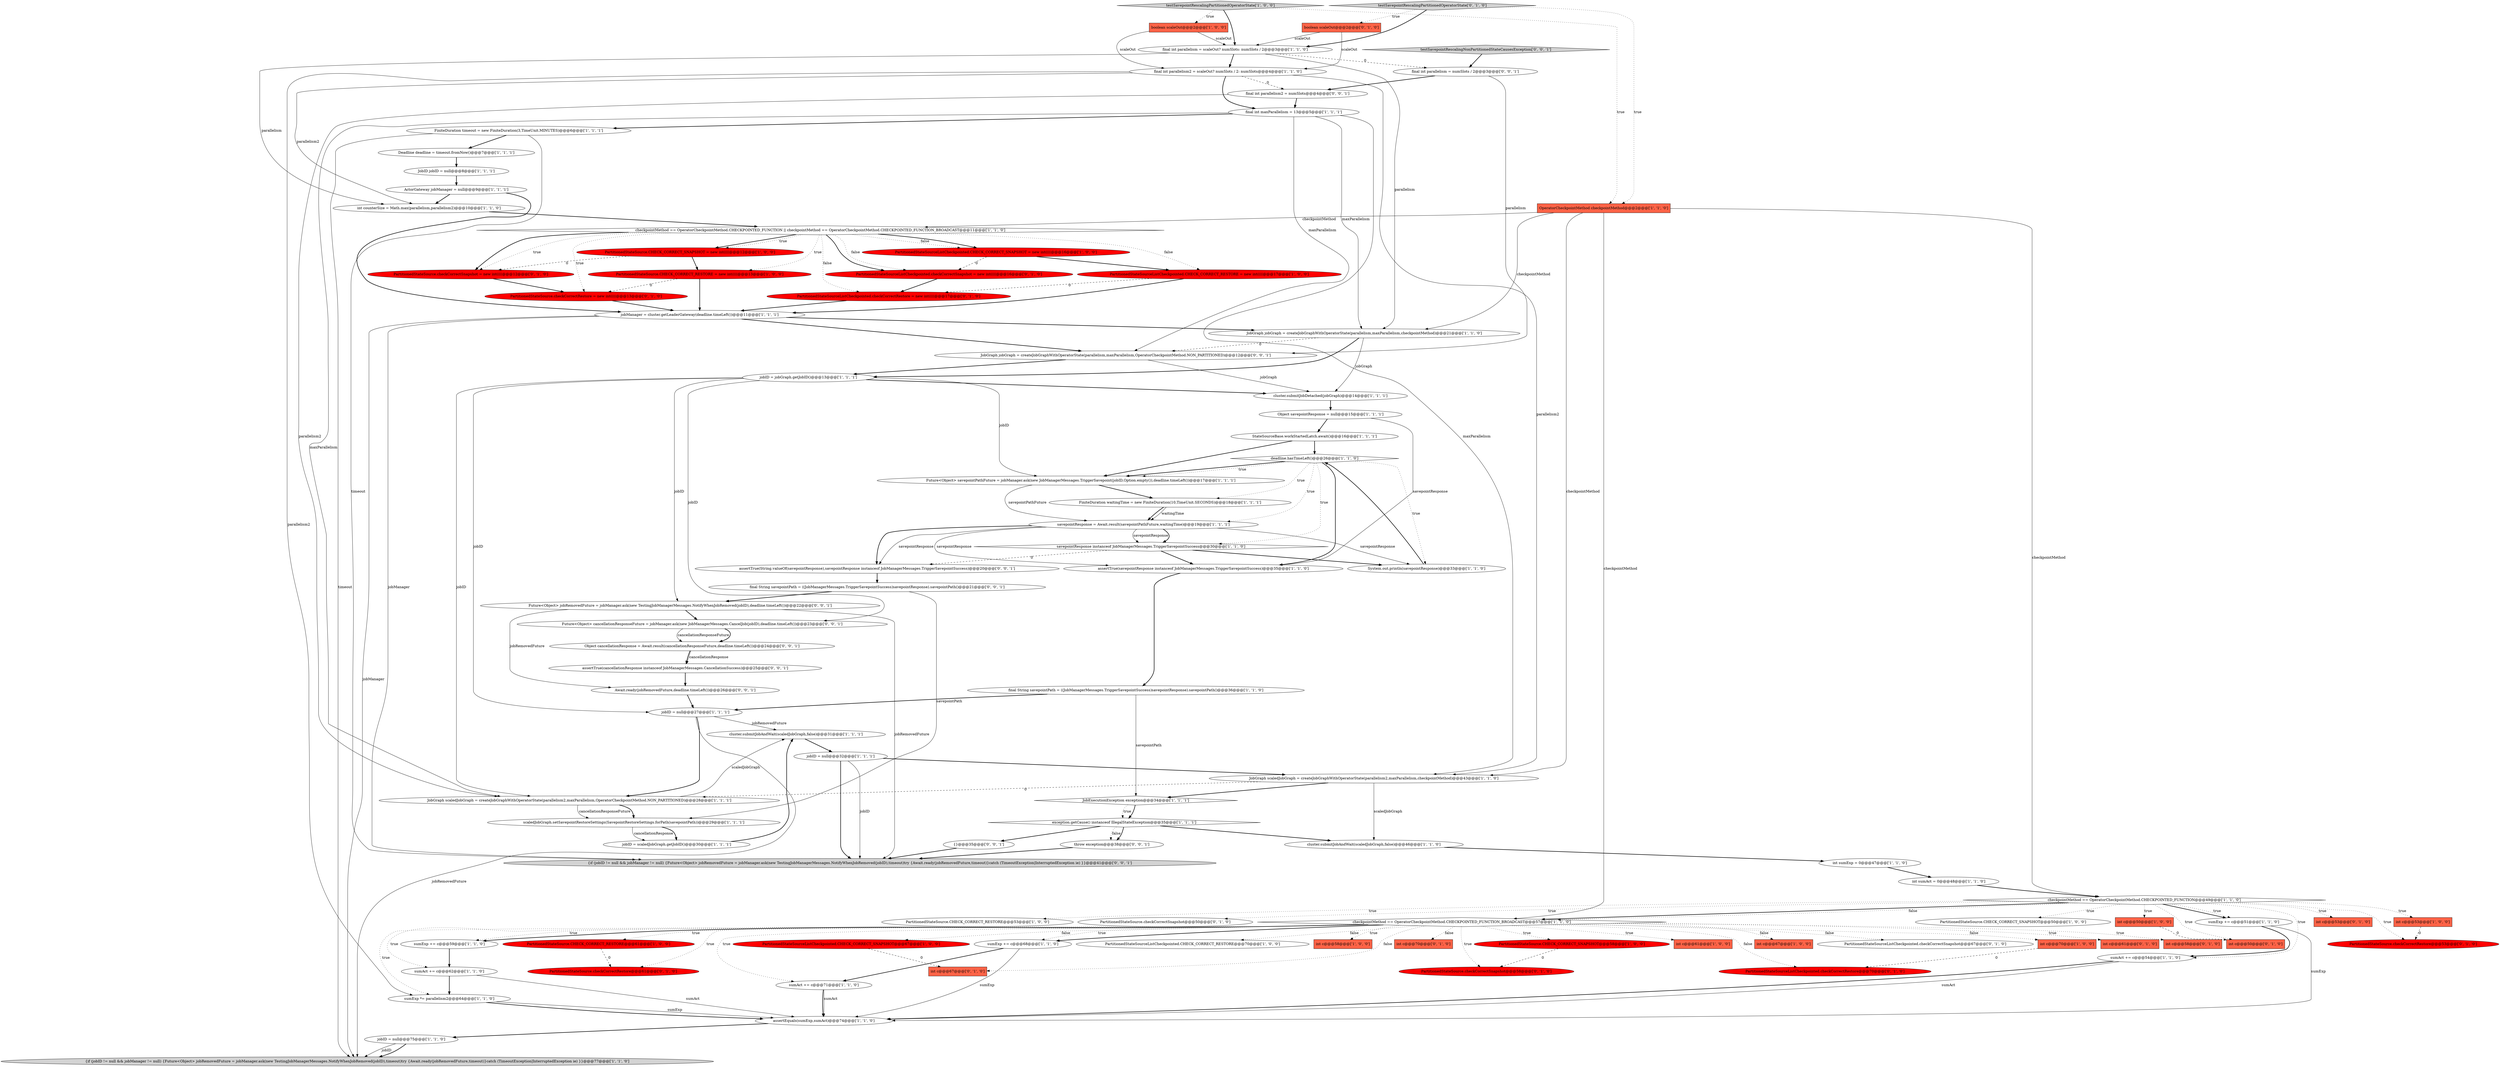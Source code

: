 digraph {
48 [style = filled, label = "JobExecutionException exception@@@34@@@['1', '1', '1']", fillcolor = white, shape = diamond image = "AAA0AAABBB1BBB"];
44 [style = filled, label = "FiniteDuration timeout = new FiniteDuration(3,TimeUnit.MINUTES)@@@6@@@['1', '1', '1']", fillcolor = white, shape = ellipse image = "AAA0AAABBB1BBB"];
75 [style = filled, label = "PartitionedStateSource.checkCorrectRestore@@@53@@@['0', '1', '0']", fillcolor = red, shape = ellipse image = "AAA1AAABBB2BBB"];
90 [style = filled, label = "final int parallelism = numSlots / 2@@@3@@@['0', '0', '1']", fillcolor = white, shape = ellipse image = "AAA0AAABBB3BBB"];
43 [style = filled, label = "jobID = null@@@32@@@['1', '1', '1']", fillcolor = white, shape = ellipse image = "AAA0AAABBB1BBB"];
72 [style = filled, label = "int c@@@53@@@['0', '1', '0']", fillcolor = tomato, shape = box image = "AAA0AAABBB2BBB"];
78 [style = filled, label = "PartitionedStateSource.checkCorrectSnapshot = new int((((@@@12@@@['0', '1', '0']", fillcolor = red, shape = ellipse image = "AAA1AAABBB2BBB"];
46 [style = filled, label = "cluster.submitJobAndWait(scaledJobGraph,false)@@@31@@@['1', '1', '1']", fillcolor = white, shape = ellipse image = "AAA0AAABBB1BBB"];
70 [style = filled, label = "int c@@@50@@@['0', '1', '0']", fillcolor = tomato, shape = box image = "AAA1AAABBB2BBB"];
50 [style = filled, label = "checkpointMethod == OperatorCheckpointMethod.CHECKPOINTED_FUNCTION@@@49@@@['1', '1', '0']", fillcolor = white, shape = diamond image = "AAA0AAABBB1BBB"];
93 [style = filled, label = "JobGraph jobGraph = createJobGraphWithOperatorState(parallelism,maxParallelism,OperatorCheckpointMethod.NON_PARTITIONED)@@@12@@@['0', '0', '1']", fillcolor = white, shape = ellipse image = "AAA0AAABBB3BBB"];
5 [style = filled, label = "final int parallelism = scaleOut? numSlots: numSlots / 2@@@3@@@['1', '1', '0']", fillcolor = white, shape = ellipse image = "AAA0AAABBB1BBB"];
58 [style = filled, label = "int c@@@53@@@['1', '0', '0']", fillcolor = tomato, shape = box image = "AAA1AAABBB1BBB"];
94 [style = filled, label = "assertTrue(String.valueOf(savepointResponse),savepointResponse instanceof JobManagerMessages.TriggerSavepointSuccess)@@@20@@@['0', '0', '1']", fillcolor = white, shape = ellipse image = "AAA0AAABBB3BBB"];
84 [style = filled, label = "{}@@@35@@@['0', '0', '1']", fillcolor = white, shape = ellipse image = "AAA0AAABBB3BBB"];
87 [style = filled, label = "Await.ready(jobRemovedFuture,deadline.timeLeft())@@@26@@@['0', '0', '1']", fillcolor = white, shape = ellipse image = "AAA0AAABBB3BBB"];
56 [style = filled, label = "jobID = scaledJobGraph.getJobID()@@@30@@@['1', '1', '1']", fillcolor = white, shape = ellipse image = "AAA0AAABBB1BBB"];
37 [style = filled, label = "final int maxParallelism = 13@@@5@@@['1', '1', '1']", fillcolor = white, shape = ellipse image = "AAA0AAABBB1BBB"];
71 [style = filled, label = "PartitionedStateSourceListCheckpointed.checkCorrectSnapshot@@@67@@@['0', '1', '0']", fillcolor = white, shape = ellipse image = "AAA0AAABBB2BBB"];
30 [style = filled, label = "int c@@@70@@@['1', '0', '0']", fillcolor = tomato, shape = box image = "AAA1AAABBB1BBB"];
73 [style = filled, label = "PartitionedStateSource.checkCorrectRestore = new int((((@@@13@@@['0', '1', '0']", fillcolor = red, shape = ellipse image = "AAA1AAABBB2BBB"];
77 [style = filled, label = "PartitionedStateSourceListCheckpointed.checkCorrectSnapshot = new int((((@@@16@@@['0', '1', '0']", fillcolor = red, shape = ellipse image = "AAA1AAABBB2BBB"];
83 [style = filled, label = "int c@@@67@@@['0', '1', '0']", fillcolor = tomato, shape = box image = "AAA1AAABBB2BBB"];
18 [style = filled, label = "PartitionedStateSource.CHECK_CORRECT_SNAPSHOT = new int((((@@@12@@@['1', '0', '0']", fillcolor = red, shape = ellipse image = "AAA1AAABBB1BBB"];
0 [style = filled, label = "System.out.println(savepointResponse)@@@33@@@['1', '1', '0']", fillcolor = white, shape = ellipse image = "AAA0AAABBB1BBB"];
39 [style = filled, label = "sumExp += c@@@51@@@['1', '1', '0']", fillcolor = white, shape = ellipse image = "AAA0AAABBB1BBB"];
67 [style = filled, label = "int c@@@61@@@['0', '1', '0']", fillcolor = tomato, shape = box image = "AAA0AAABBB2BBB"];
59 [style = filled, label = "scaledJobGraph.setSavepointRestoreSettings(SavepointRestoreSettings.forPath(savepointPath))@@@29@@@['1', '1', '1']", fillcolor = white, shape = ellipse image = "AAA0AAABBB1BBB"];
57 [style = filled, label = "int sumExp = 0@@@47@@@['1', '1', '0']", fillcolor = white, shape = ellipse image = "AAA0AAABBB1BBB"];
3 [style = filled, label = "PartitionedStateSource.CHECK_CORRECT_RESTORE@@@53@@@['1', '0', '0']", fillcolor = white, shape = ellipse image = "AAA0AAABBB1BBB"];
29 [style = filled, label = "Deadline deadline = timeout.fromNow()@@@7@@@['1', '1', '1']", fillcolor = white, shape = ellipse image = "AAA0AAABBB1BBB"];
53 [style = filled, label = "JobGraph scaledJobGraph = createJobGraphWithOperatorState(parallelism2,maxParallelism,OperatorCheckpointMethod.NON_PARTITIONED)@@@28@@@['1', '1', '1']", fillcolor = white, shape = ellipse image = "AAA0AAABBB1BBB"];
88 [style = filled, label = "final String savepointPath = ((JobManagerMessages.TriggerSavepointSuccess)savepointResponse).savepointPath()@@@21@@@['0', '0', '1']", fillcolor = white, shape = ellipse image = "AAA0AAABBB3BBB"];
33 [style = filled, label = "deadline.hasTimeLeft()@@@26@@@['1', '1', '0']", fillcolor = white, shape = diamond image = "AAA0AAABBB1BBB"];
10 [style = filled, label = "sumExp += c@@@68@@@['1', '1', '0']", fillcolor = white, shape = ellipse image = "AAA0AAABBB1BBB"];
31 [style = filled, label = "sumAct += c@@@71@@@['1', '1', '0']", fillcolor = white, shape = ellipse image = "AAA0AAABBB1BBB"];
80 [style = filled, label = "PartitionedStateSourceListCheckpointed.checkCorrectRestore = new int((((@@@17@@@['0', '1', '0']", fillcolor = red, shape = ellipse image = "AAA1AAABBB2BBB"];
69 [style = filled, label = "int c@@@58@@@['0', '1', '0']", fillcolor = tomato, shape = box image = "AAA0AAABBB2BBB"];
54 [style = filled, label = "PartitionedStateSource.CHECK_CORRECT_RESTORE@@@61@@@['1', '0', '0']", fillcolor = red, shape = ellipse image = "AAA1AAABBB1BBB"];
36 [style = filled, label = "checkpointMethod == OperatorCheckpointMethod.CHECKPOINTED_FUNCTION || checkpointMethod == OperatorCheckpointMethod.CHECKPOINTED_FUNCTION_BROADCAST@@@11@@@['1', '1', '0']", fillcolor = white, shape = diamond image = "AAA0AAABBB1BBB"];
47 [style = filled, label = "assertTrue(savepointResponse instanceof JobManagerMessages.TriggerSavepointSuccess)@@@35@@@['1', '1', '0']", fillcolor = white, shape = ellipse image = "AAA0AAABBB1BBB"];
65 [style = filled, label = "ActorGateway jobManager = null@@@9@@@['1', '1', '1']", fillcolor = white, shape = ellipse image = "AAA0AAABBB1BBB"];
89 [style = filled, label = "testSavepointRescalingNonPartitionedStateCausesException['0', '0', '1']", fillcolor = lightgray, shape = diamond image = "AAA0AAABBB3BBB"];
66 [style = filled, label = "PartitionedStateSource.checkCorrectSnapshot@@@50@@@['0', '1', '0']", fillcolor = white, shape = ellipse image = "AAA0AAABBB2BBB"];
32 [style = filled, label = "testSavepointRescalingPartitionedOperatorState['1', '0', '0']", fillcolor = lightgray, shape = diamond image = "AAA0AAABBB1BBB"];
68 [style = filled, label = "PartitionedStateSource.checkCorrectRestore@@@61@@@['0', '1', '0']", fillcolor = red, shape = ellipse image = "AAA1AAABBB2BBB"];
64 [style = filled, label = "final int parallelism2 = scaleOut? numSlots / 2: numSlots@@@4@@@['1', '1', '0']", fillcolor = white, shape = ellipse image = "AAA0AAABBB1BBB"];
38 [style = filled, label = "int sumAct = 0@@@48@@@['1', '1', '0']", fillcolor = white, shape = ellipse image = "AAA0AAABBB1BBB"];
9 [style = filled, label = "sumAct += c@@@54@@@['1', '1', '0']", fillcolor = white, shape = ellipse image = "AAA0AAABBB1BBB"];
2 [style = filled, label = "JobGraph jobGraph = createJobGraphWithOperatorState(parallelism,maxParallelism,checkpointMethod)@@@21@@@['1', '1', '0']", fillcolor = white, shape = ellipse image = "AAA0AAABBB1BBB"];
60 [style = filled, label = "PartitionedStateSourceListCheckpointed.CHECK_CORRECT_SNAPSHOT@@@67@@@['1', '0', '0']", fillcolor = red, shape = ellipse image = "AAA1AAABBB1BBB"];
24 [style = filled, label = "StateSourceBase.workStartedLatch.await()@@@16@@@['1', '1', '1']", fillcolor = white, shape = ellipse image = "AAA0AAABBB1BBB"];
97 [style = filled, label = "{if (jobID != null && jobManager != null) {Future<Object> jobRemovedFuture = jobManager.ask(new TestingJobManagerMessages.NotifyWhenJobRemoved(jobID),timeout)try {Await.ready(jobRemovedFuture,timeout)}catch (TimeoutException|InterruptedException ie) }}@@@41@@@['0', '0', '1']", fillcolor = lightgray, shape = ellipse image = "AAA0AAABBB3BBB"];
8 [style = filled, label = "PartitionedStateSource.CHECK_CORRECT_SNAPSHOT@@@50@@@['1', '0', '0']", fillcolor = white, shape = ellipse image = "AAA0AAABBB1BBB"];
4 [style = filled, label = "sumExp *= parallelism2@@@64@@@['1', '1', '0']", fillcolor = white, shape = ellipse image = "AAA0AAABBB1BBB"];
11 [style = filled, label = "boolean scaleOut@@@2@@@['1', '0', '0']", fillcolor = tomato, shape = box image = "AAA0AAABBB1BBB"];
45 [style = filled, label = "PartitionedStateSource.CHECK_CORRECT_SNAPSHOT@@@58@@@['1', '0', '0']", fillcolor = red, shape = ellipse image = "AAA1AAABBB1BBB"];
17 [style = filled, label = "cluster.submitJobAndWait(scaledJobGraph,false)@@@46@@@['1', '1', '0']", fillcolor = white, shape = ellipse image = "AAA0AAABBB1BBB"];
95 [style = filled, label = "final int parallelism2 = numSlots@@@4@@@['0', '0', '1']", fillcolor = white, shape = ellipse image = "AAA0AAABBB3BBB"];
1 [style = filled, label = "final String savepointPath = ((JobManagerMessages.TriggerSavepointSuccess)savepointResponse).savepointPath()@@@36@@@['1', '1', '0']", fillcolor = white, shape = ellipse image = "AAA0AAABBB1BBB"];
52 [style = filled, label = "FiniteDuration waitingTime = new FiniteDuration(10,TimeUnit.SECONDS)@@@18@@@['1', '1', '1']", fillcolor = white, shape = ellipse image = "AAA0AAABBB1BBB"];
21 [style = filled, label = "PartitionedStateSourceListCheckpointed.CHECK_CORRECT_SNAPSHOT = new int((((@@@16@@@['1', '0', '0']", fillcolor = red, shape = ellipse image = "AAA1AAABBB1BBB"];
42 [style = filled, label = "cluster.submitJobDetached(jobGraph)@@@14@@@['1', '1', '1']", fillcolor = white, shape = ellipse image = "AAA0AAABBB1BBB"];
25 [style = filled, label = "JobID jobID = null@@@8@@@['1', '1', '1']", fillcolor = white, shape = ellipse image = "AAA0AAABBB1BBB"];
86 [style = filled, label = "Future<Object> jobRemovedFuture = jobManager.ask(new TestingJobManagerMessages.NotifyWhenJobRemoved(jobID),deadline.timeLeft())@@@22@@@['0', '0', '1']", fillcolor = white, shape = ellipse image = "AAA0AAABBB3BBB"];
14 [style = filled, label = "PartitionedStateSourceListCheckpointed.CHECK_CORRECT_RESTORE@@@70@@@['1', '0', '0']", fillcolor = white, shape = ellipse image = "AAA0AAABBB1BBB"];
34 [style = filled, label = "int c@@@58@@@['1', '0', '0']", fillcolor = tomato, shape = box image = "AAA0AAABBB1BBB"];
79 [style = filled, label = "testSavepointRescalingPartitionedOperatorState['0', '1', '0']", fillcolor = lightgray, shape = diamond image = "AAA0AAABBB2BBB"];
92 [style = filled, label = "throw exception@@@38@@@['0', '0', '1']", fillcolor = white, shape = ellipse image = "AAA0AAABBB3BBB"];
82 [style = filled, label = "boolean scaleOut@@@2@@@['0', '1', '0']", fillcolor = tomato, shape = box image = "AAA0AAABBB2BBB"];
15 [style = filled, label = "int c@@@50@@@['1', '0', '0']", fillcolor = tomato, shape = box image = "AAA1AAABBB1BBB"];
16 [style = filled, label = "savepointResponse = Await.result(savepointPathFuture,waitingTime)@@@19@@@['1', '1', '1']", fillcolor = white, shape = ellipse image = "AAA0AAABBB1BBB"];
12 [style = filled, label = "OperatorCheckpointMethod checkpointMethod@@@2@@@['1', '1', '0']", fillcolor = tomato, shape = box image = "AAA0AAABBB1BBB"];
19 [style = filled, label = "savepointResponse instanceof JobManagerMessages.TriggerSavepointSuccess@@@30@@@['1', '1', '0']", fillcolor = white, shape = diamond image = "AAA0AAABBB1BBB"];
7 [style = filled, label = "int counterSize = Math.max(parallelism,parallelism2)@@@10@@@['1', '1', '0']", fillcolor = white, shape = ellipse image = "AAA0AAABBB1BBB"];
28 [style = filled, label = "checkpointMethod == OperatorCheckpointMethod.CHECKPOINTED_FUNCTION_BROADCAST@@@57@@@['1', '1', '0']", fillcolor = white, shape = diamond image = "AAA0AAABBB1BBB"];
63 [style = filled, label = "PartitionedStateSource.CHECK_CORRECT_RESTORE = new int((((@@@13@@@['1', '0', '0']", fillcolor = red, shape = ellipse image = "AAA1AAABBB1BBB"];
85 [style = filled, label = "Future<Object> cancellationResponseFuture = jobManager.ask(new JobManagerMessages.CancelJob(jobID),deadline.timeLeft())@@@23@@@['0', '0', '1']", fillcolor = white, shape = ellipse image = "AAA0AAABBB3BBB"];
41 [style = filled, label = "Future<Object> savepointPathFuture = jobManager.ask(new JobManagerMessages.TriggerSavepoint(jobID,Option.empty()),deadline.timeLeft())@@@17@@@['1', '1', '1']", fillcolor = white, shape = ellipse image = "AAA0AAABBB1BBB"];
61 [style = filled, label = "JobGraph scaledJobGraph = createJobGraphWithOperatorState(parallelism2,maxParallelism,checkpointMethod)@@@43@@@['1', '1', '0']", fillcolor = white, shape = ellipse image = "AAA0AAABBB1BBB"];
81 [style = filled, label = "PartitionedStateSourceListCheckpointed.checkCorrectRestore@@@70@@@['0', '1', '0']", fillcolor = red, shape = ellipse image = "AAA1AAABBB2BBB"];
20 [style = filled, label = "jobID = jobGraph.getJobID()@@@13@@@['1', '1', '1']", fillcolor = white, shape = ellipse image = "AAA0AAABBB1BBB"];
40 [style = filled, label = "PartitionedStateSourceListCheckpointed.CHECK_CORRECT_RESTORE = new int((((@@@17@@@['1', '0', '0']", fillcolor = red, shape = ellipse image = "AAA1AAABBB1BBB"];
27 [style = filled, label = "{if (jobID != null && jobManager != null) {Future<Object> jobRemovedFuture = jobManager.ask(new TestingJobManagerMessages.NotifyWhenJobRemoved(jobID),timeout)try {Await.ready(jobRemovedFuture,timeout)}catch (TimeoutException|InterruptedException ie) }}@@@77@@@['1', '1', '0']", fillcolor = lightgray, shape = ellipse image = "AAA0AAABBB1BBB"];
55 [style = filled, label = "jobID = null@@@27@@@['1', '1', '1']", fillcolor = white, shape = ellipse image = "AAA0AAABBB1BBB"];
6 [style = filled, label = "Object savepointResponse = null@@@15@@@['1', '1', '1']", fillcolor = white, shape = ellipse image = "AAA0AAABBB1BBB"];
26 [style = filled, label = "assertEquals(sumExp,sumAct)@@@74@@@['1', '1', '0']", fillcolor = white, shape = ellipse image = "AAA0AAABBB1BBB"];
62 [style = filled, label = "jobID = null@@@75@@@['1', '1', '0']", fillcolor = white, shape = ellipse image = "AAA0AAABBB1BBB"];
76 [style = filled, label = "int c@@@70@@@['0', '1', '0']", fillcolor = tomato, shape = box image = "AAA0AAABBB2BBB"];
91 [style = filled, label = "Object cancellationResponse = Await.result(cancellationResponseFuture,deadline.timeLeft())@@@24@@@['0', '0', '1']", fillcolor = white, shape = ellipse image = "AAA0AAABBB3BBB"];
35 [style = filled, label = "sumExp += c@@@59@@@['1', '1', '0']", fillcolor = white, shape = ellipse image = "AAA0AAABBB1BBB"];
49 [style = filled, label = "exception.getCause() instanceof IllegalStateException@@@35@@@['1', '1', '1']", fillcolor = white, shape = diamond image = "AAA0AAABBB1BBB"];
13 [style = filled, label = "jobManager = cluster.getLeaderGateway(deadline.timeLeft())@@@11@@@['1', '1', '1']", fillcolor = white, shape = ellipse image = "AAA0AAABBB1BBB"];
22 [style = filled, label = "sumAct += c@@@62@@@['1', '1', '0']", fillcolor = white, shape = ellipse image = "AAA0AAABBB1BBB"];
51 [style = filled, label = "int c@@@61@@@['1', '0', '0']", fillcolor = tomato, shape = box image = "AAA0AAABBB1BBB"];
74 [style = filled, label = "PartitionedStateSource.checkCorrectSnapshot@@@58@@@['0', '1', '0']", fillcolor = red, shape = ellipse image = "AAA1AAABBB2BBB"];
96 [style = filled, label = "assertTrue(cancellationResponse instanceof JobManagerMessages.CancellationSuccess)@@@25@@@['0', '0', '1']", fillcolor = white, shape = ellipse image = "AAA0AAABBB3BBB"];
23 [style = filled, label = "int c@@@67@@@['1', '0', '0']", fillcolor = tomato, shape = box image = "AAA0AAABBB1BBB"];
55->46 [style = solid, label="jobRemovedFuture"];
88->86 [style = bold, label=""];
79->82 [style = dotted, label="true"];
58->75 [style = dashed, label="0"];
1->55 [style = bold, label=""];
93->20 [style = bold, label=""];
85->91 [style = solid, label="cancellationResponseFuture"];
28->35 [style = dotted, label="true"];
39->9 [style = bold, label=""];
86->97 [style = solid, label="jobRemovedFuture"];
91->96 [style = bold, label=""];
50->3 [style = dotted, label="true"];
30->81 [style = dashed, label="0"];
53->46 [style = solid, label="scaledJobGraph"];
82->64 [style = solid, label="scaleOut"];
32->11 [style = dotted, label="true"];
77->80 [style = bold, label=""];
91->96 [style = solid, label="cancellationResponse"];
40->13 [style = bold, label=""];
12->2 [style = solid, label="checkpointMethod"];
62->27 [style = bold, label=""];
36->77 [style = dotted, label="false"];
96->87 [style = bold, label=""];
90->93 [style = solid, label="parallelism"];
93->42 [style = solid, label="jobGraph"];
22->4 [style = bold, label=""];
9->26 [style = bold, label=""];
38->50 [style = bold, label=""];
49->92 [style = dotted, label="false"];
59->56 [style = solid, label="cancellationResponse"];
65->7 [style = bold, label=""];
5->7 [style = solid, label="parallelism"];
12->61 [style = solid, label="checkpointMethod"];
36->18 [style = bold, label=""];
57->38 [style = bold, label=""];
33->16 [style = dotted, label="true"];
63->13 [style = bold, label=""];
36->77 [style = bold, label=""];
36->21 [style = dotted, label="false"];
36->73 [style = dotted, label="true"];
16->19 [style = solid, label="savepointResponse"];
92->97 [style = bold, label=""];
28->23 [style = dotted, label="false"];
44->97 [style = solid, label="timeout"];
2->20 [style = bold, label=""];
16->0 [style = solid, label="savepointResponse"];
12->36 [style = solid, label="checkpointMethod"];
48->49 [style = bold, label=""];
16->94 [style = bold, label=""];
10->31 [style = bold, label=""];
28->10 [style = dotted, label="true"];
12->50 [style = solid, label="checkpointMethod"];
1->48 [style = solid, label="savepointPath"];
28->14 [style = dotted, label="false"];
5->2 [style = solid, label="parallelism"];
50->66 [style = dotted, label="true"];
4->26 [style = solid, label="sumExp"];
56->46 [style = bold, label=""];
62->27 [style = solid, label="jobID"];
33->41 [style = bold, label=""];
5->90 [style = dashed, label="0"];
2->42 [style = solid, label="jobGraph"];
60->83 [style = dashed, label="0"];
16->19 [style = bold, label=""];
37->93 [style = solid, label="maxParallelism"];
85->91 [style = bold, label=""];
50->8 [style = dotted, label="true"];
32->12 [style = dotted, label="true"];
50->39 [style = bold, label=""];
50->28 [style = bold, label=""];
73->13 [style = bold, label=""];
11->5 [style = solid, label="scaleOut"];
61->48 [style = bold, label=""];
16->47 [style = solid, label="savepointResponse"];
28->81 [style = dotted, label="false"];
6->47 [style = solid, label="savepointResponse"];
20->85 [style = solid, label="jobID"];
28->35 [style = bold, label=""];
49->92 [style = bold, label=""];
33->47 [style = bold, label=""];
84->97 [style = bold, label=""];
36->78 [style = bold, label=""];
37->2 [style = solid, label="maxParallelism"];
50->9 [style = dotted, label="true"];
18->78 [style = dashed, label="0"];
64->61 [style = solid, label="parallelism2"];
95->37 [style = bold, label=""];
39->26 [style = solid, label="sumExp"];
22->26 [style = solid, label="sumAct"];
49->17 [style = bold, label=""];
13->93 [style = bold, label=""];
44->27 [style = solid, label="timeout"];
78->73 [style = bold, label=""];
59->56 [style = bold, label=""];
25->65 [style = bold, label=""];
37->53 [style = solid, label="maxParallelism"];
28->34 [style = dotted, label="true"];
61->17 [style = solid, label="scaledJobGraph"];
41->16 [style = solid, label="savepointPathFuture"];
36->40 [style = dotted, label="false"];
28->51 [style = dotted, label="true"];
47->1 [style = bold, label=""];
46->43 [style = bold, label=""];
33->0 [style = dotted, label="true"];
31->26 [style = solid, label="sumAct"];
54->68 [style = dashed, label="0"];
28->68 [style = dotted, label="true"];
33->52 [style = dotted, label="true"];
28->71 [style = dotted, label="false"];
44->29 [style = bold, label=""];
28->83 [style = dotted, label="false"];
26->62 [style = bold, label=""];
6->24 [style = bold, label=""];
79->12 [style = dotted, label="true"];
20->55 [style = solid, label="jobID"];
86->87 [style = solid, label="jobRemovedFuture"];
28->45 [style = dotted, label="true"];
16->94 [style = solid, label="savepointResponse"];
19->0 [style = bold, label=""];
24->41 [style = bold, label=""];
49->84 [style = bold, label=""];
61->53 [style = dashed, label="0"];
43->61 [style = bold, label=""];
52->16 [style = solid, label="waitingTime"];
64->37 [style = bold, label=""];
24->33 [style = bold, label=""];
53->59 [style = solid, label="cancellationResponseFuture"];
31->26 [style = bold, label=""];
50->70 [style = dotted, label="true"];
50->15 [style = dotted, label="true"];
19->47 [style = bold, label=""];
50->39 [style = dotted, label="true"];
52->16 [style = bold, label=""];
36->78 [style = dotted, label="true"];
21->77 [style = dashed, label="0"];
2->93 [style = dashed, label="0"];
28->76 [style = dotted, label="false"];
37->44 [style = bold, label=""];
28->22 [style = dotted, label="true"];
20->42 [style = bold, label=""];
28->4 [style = dotted, label="true"];
20->53 [style = solid, label="jobID"];
33->41 [style = dotted, label="true"];
63->73 [style = dashed, label="0"];
36->18 [style = dotted, label="true"];
43->97 [style = bold, label=""];
82->5 [style = solid, label="scaleOut"];
50->28 [style = dotted, label="false"];
13->97 [style = solid, label="jobManager"];
12->28 [style = solid, label="checkpointMethod"];
37->61 [style = solid, label="maxParallelism"];
7->36 [style = bold, label=""];
64->95 [style = dashed, label="0"];
28->60 [style = dotted, label="false"];
13->2 [style = bold, label=""];
36->80 [style = dotted, label="false"];
32->5 [style = bold, label=""];
28->31 [style = dotted, label="true"];
36->63 [style = dotted, label="true"];
80->13 [style = bold, label=""];
95->53 [style = solid, label="parallelism2"];
28->10 [style = bold, label=""];
94->88 [style = bold, label=""];
11->64 [style = solid, label="scaleOut"];
20->41 [style = solid, label="jobID"];
50->75 [style = dotted, label="true"];
35->22 [style = bold, label=""];
90->95 [style = bold, label=""];
45->74 [style = dashed, label="0"];
87->55 [style = bold, label=""];
4->26 [style = bold, label=""];
28->54 [style = dotted, label="true"];
29->25 [style = bold, label=""];
28->69 [style = dotted, label="true"];
19->94 [style = dashed, label="0"];
28->67 [style = dotted, label="true"];
48->49 [style = dotted, label="true"];
17->57 [style = bold, label=""];
41->52 [style = bold, label=""];
18->63 [style = bold, label=""];
36->21 [style = bold, label=""];
79->5 [style = bold, label=""];
64->7 [style = solid, label="parallelism2"];
86->85 [style = bold, label=""];
42->6 [style = bold, label=""];
0->33 [style = bold, label=""];
53->59 [style = bold, label=""];
43->97 [style = solid, label="jobID"];
50->58 [style = dotted, label="true"];
55->53 [style = bold, label=""];
64->4 [style = solid, label="parallelism2"];
10->26 [style = solid, label="sumExp"];
13->27 [style = solid, label="jobManager"];
21->40 [style = bold, label=""];
9->26 [style = solid, label="sumAct"];
89->90 [style = bold, label=""];
33->19 [style = dotted, label="true"];
88->59 [style = solid, label="savepointPath"];
15->70 [style = dashed, label="0"];
55->27 [style = solid, label="jobRemovedFuture"];
65->13 [style = bold, label=""];
28->30 [style = dotted, label="false"];
28->74 [style = dotted, label="true"];
50->72 [style = dotted, label="true"];
5->64 [style = bold, label=""];
20->86 [style = solid, label="jobID"];
40->80 [style = dashed, label="0"];
}
